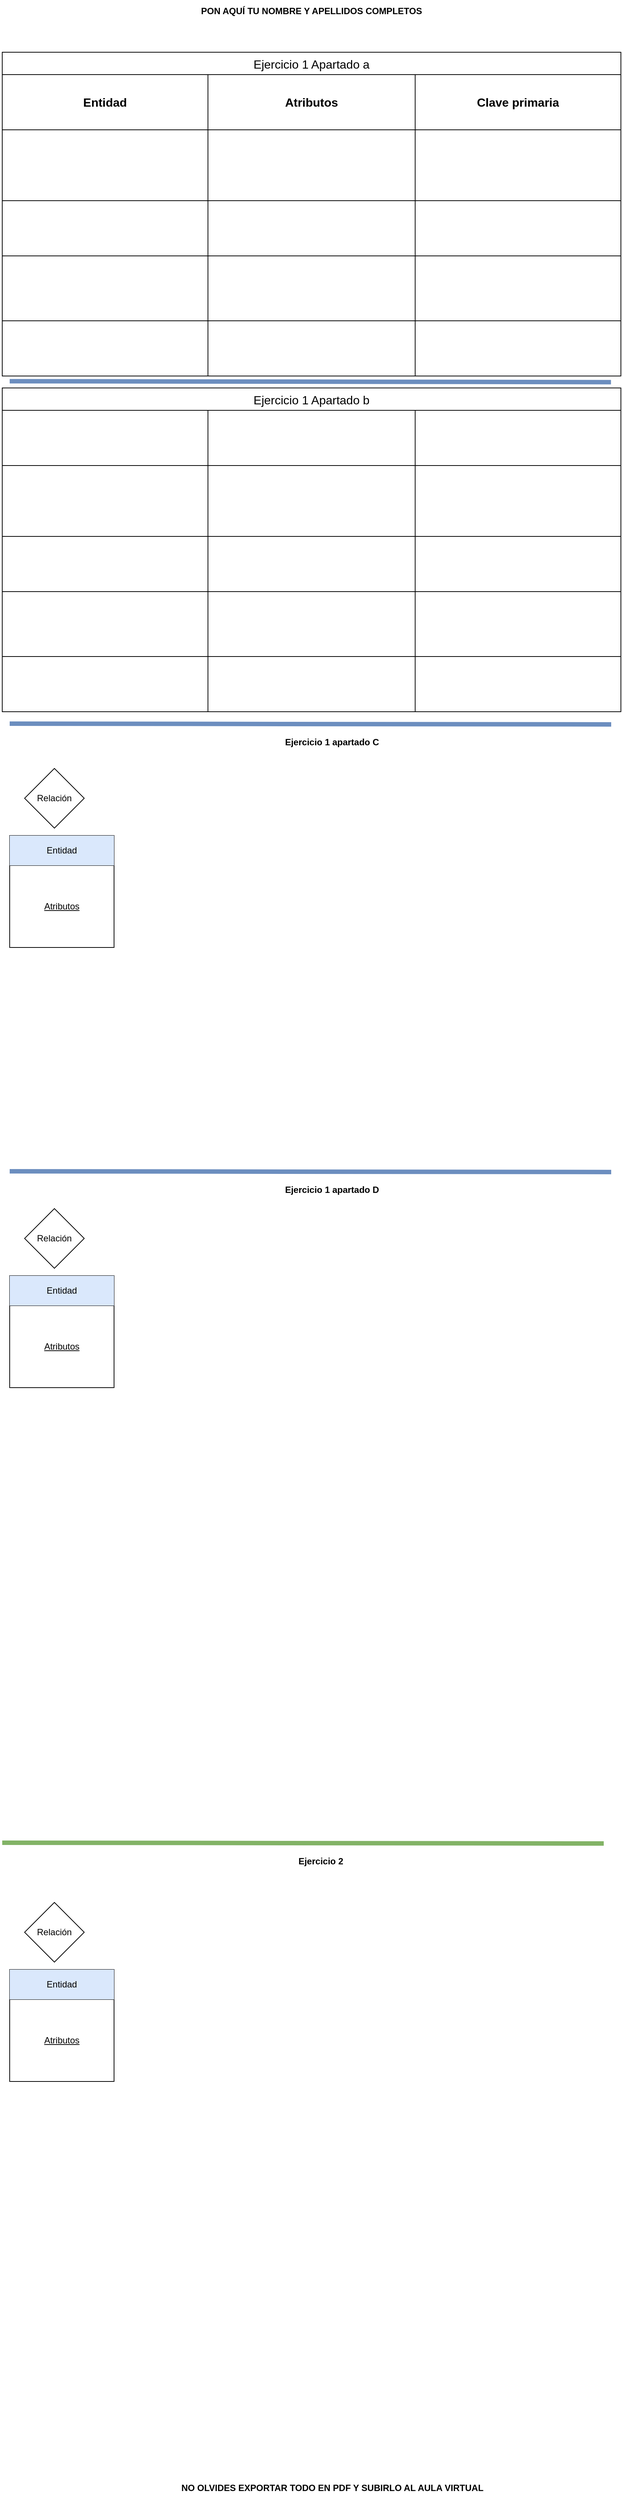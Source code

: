 <mxfile version="24.7.17">
  <diagram name="Page-1" id="x6FNjm6DMiGuksejZ98N">
    <mxGraphModel dx="1434" dy="755" grid="1" gridSize="10" guides="1" tooltips="1" connect="1" arrows="1" fold="1" page="1" pageScale="1" pageWidth="850" pageHeight="1100" math="0" shadow="0">
      <root>
        <mxCell id="0" />
        <mxCell id="1" parent="0" />
        <mxCell id="x54wOhMbI9CH0eO8ZWnR-1" value="Ejercicio 1 Apartado a" style="shape=table;startSize=30;container=1;collapsible=0;childLayout=tableLayout;strokeColor=default;fontSize=16;" parent="1" vertex="1">
          <mxGeometry x="10" y="120" width="830" height="434" as="geometry" />
        </mxCell>
        <mxCell id="x54wOhMbI9CH0eO8ZWnR-2" value="" style="shape=tableRow;horizontal=0;startSize=0;swimlaneHead=0;swimlaneBody=0;strokeColor=inherit;top=0;left=0;bottom=0;right=0;collapsible=0;dropTarget=0;fillColor=none;points=[[0,0.5],[1,0.5]];portConstraint=eastwest;fontSize=16;" parent="x54wOhMbI9CH0eO8ZWnR-1" vertex="1">
          <mxGeometry y="30" width="830" height="74" as="geometry" />
        </mxCell>
        <mxCell id="x54wOhMbI9CH0eO8ZWnR-3" value="Entidad" style="shape=partialRectangle;html=1;whiteSpace=wrap;connectable=0;strokeColor=inherit;overflow=hidden;fillColor=none;top=0;left=0;bottom=0;right=0;pointerEvents=1;fontSize=16;fontStyle=1" parent="x54wOhMbI9CH0eO8ZWnR-2" vertex="1">
          <mxGeometry width="276" height="74" as="geometry">
            <mxRectangle width="276" height="74" as="alternateBounds" />
          </mxGeometry>
        </mxCell>
        <mxCell id="x54wOhMbI9CH0eO8ZWnR-4" value="Atributos" style="shape=partialRectangle;html=1;whiteSpace=wrap;connectable=0;strokeColor=inherit;overflow=hidden;fillColor=none;top=0;left=0;bottom=0;right=0;pointerEvents=1;fontSize=16;fontStyle=1" parent="x54wOhMbI9CH0eO8ZWnR-2" vertex="1">
          <mxGeometry x="276" width="278" height="74" as="geometry">
            <mxRectangle width="278" height="74" as="alternateBounds" />
          </mxGeometry>
        </mxCell>
        <mxCell id="x54wOhMbI9CH0eO8ZWnR-5" value="Clave primaria" style="shape=partialRectangle;html=1;whiteSpace=wrap;connectable=0;strokeColor=inherit;overflow=hidden;fillColor=none;top=0;left=0;bottom=0;right=0;pointerEvents=1;fontSize=16;fontStyle=1" parent="x54wOhMbI9CH0eO8ZWnR-2" vertex="1">
          <mxGeometry x="554" width="276" height="74" as="geometry">
            <mxRectangle width="276" height="74" as="alternateBounds" />
          </mxGeometry>
        </mxCell>
        <mxCell id="x54wOhMbI9CH0eO8ZWnR-6" value="" style="shape=tableRow;horizontal=0;startSize=0;swimlaneHead=0;swimlaneBody=0;strokeColor=inherit;top=0;left=0;bottom=0;right=0;collapsible=0;dropTarget=0;fillColor=none;points=[[0,0.5],[1,0.5]];portConstraint=eastwest;fontSize=16;" parent="x54wOhMbI9CH0eO8ZWnR-1" vertex="1">
          <mxGeometry y="104" width="830" height="95" as="geometry" />
        </mxCell>
        <mxCell id="x54wOhMbI9CH0eO8ZWnR-7" value="" style="shape=partialRectangle;html=1;whiteSpace=wrap;connectable=0;strokeColor=inherit;overflow=hidden;fillColor=none;top=0;left=0;bottom=0;right=0;pointerEvents=1;fontSize=16;" parent="x54wOhMbI9CH0eO8ZWnR-6" vertex="1">
          <mxGeometry width="276" height="95" as="geometry">
            <mxRectangle width="276" height="95" as="alternateBounds" />
          </mxGeometry>
        </mxCell>
        <mxCell id="x54wOhMbI9CH0eO8ZWnR-8" value="" style="shape=partialRectangle;html=1;whiteSpace=wrap;connectable=0;strokeColor=inherit;overflow=hidden;fillColor=none;top=0;left=0;bottom=0;right=0;pointerEvents=1;fontSize=16;" parent="x54wOhMbI9CH0eO8ZWnR-6" vertex="1">
          <mxGeometry x="276" width="278" height="95" as="geometry">
            <mxRectangle width="278" height="95" as="alternateBounds" />
          </mxGeometry>
        </mxCell>
        <mxCell id="x54wOhMbI9CH0eO8ZWnR-9" value="" style="shape=partialRectangle;html=1;whiteSpace=wrap;connectable=0;strokeColor=inherit;overflow=hidden;fillColor=none;top=0;left=0;bottom=0;right=0;pointerEvents=1;fontSize=16;" parent="x54wOhMbI9CH0eO8ZWnR-6" vertex="1">
          <mxGeometry x="554" width="276" height="95" as="geometry">
            <mxRectangle width="276" height="95" as="alternateBounds" />
          </mxGeometry>
        </mxCell>
        <mxCell id="x54wOhMbI9CH0eO8ZWnR-10" value="" style="shape=tableRow;horizontal=0;startSize=0;swimlaneHead=0;swimlaneBody=0;strokeColor=inherit;top=0;left=0;bottom=0;right=0;collapsible=0;dropTarget=0;fillColor=none;points=[[0,0.5],[1,0.5]];portConstraint=eastwest;fontSize=16;" parent="x54wOhMbI9CH0eO8ZWnR-1" vertex="1">
          <mxGeometry y="199" width="830" height="74" as="geometry" />
        </mxCell>
        <mxCell id="x54wOhMbI9CH0eO8ZWnR-11" value="" style="shape=partialRectangle;html=1;whiteSpace=wrap;connectable=0;strokeColor=inherit;overflow=hidden;fillColor=none;top=0;left=0;bottom=0;right=0;pointerEvents=1;fontSize=16;" parent="x54wOhMbI9CH0eO8ZWnR-10" vertex="1">
          <mxGeometry width="276" height="74" as="geometry">
            <mxRectangle width="276" height="74" as="alternateBounds" />
          </mxGeometry>
        </mxCell>
        <mxCell id="x54wOhMbI9CH0eO8ZWnR-12" value="" style="shape=partialRectangle;html=1;whiteSpace=wrap;connectable=0;strokeColor=inherit;overflow=hidden;fillColor=none;top=0;left=0;bottom=0;right=0;pointerEvents=1;fontSize=16;" parent="x54wOhMbI9CH0eO8ZWnR-10" vertex="1">
          <mxGeometry x="276" width="278" height="74" as="geometry">
            <mxRectangle width="278" height="74" as="alternateBounds" />
          </mxGeometry>
        </mxCell>
        <mxCell id="x54wOhMbI9CH0eO8ZWnR-13" value="" style="shape=partialRectangle;html=1;whiteSpace=wrap;connectable=0;strokeColor=inherit;overflow=hidden;fillColor=none;top=0;left=0;bottom=0;right=0;pointerEvents=1;fontSize=16;" parent="x54wOhMbI9CH0eO8ZWnR-10" vertex="1">
          <mxGeometry x="554" width="276" height="74" as="geometry">
            <mxRectangle width="276" height="74" as="alternateBounds" />
          </mxGeometry>
        </mxCell>
        <mxCell id="x54wOhMbI9CH0eO8ZWnR-14" style="shape=tableRow;horizontal=0;startSize=0;swimlaneHead=0;swimlaneBody=0;strokeColor=inherit;top=0;left=0;bottom=0;right=0;collapsible=0;dropTarget=0;fillColor=none;points=[[0,0.5],[1,0.5]];portConstraint=eastwest;fontSize=16;" parent="x54wOhMbI9CH0eO8ZWnR-1" vertex="1">
          <mxGeometry y="273" width="830" height="87" as="geometry" />
        </mxCell>
        <mxCell id="x54wOhMbI9CH0eO8ZWnR-15" value="" style="shape=partialRectangle;html=1;whiteSpace=wrap;connectable=0;strokeColor=inherit;overflow=hidden;fillColor=none;top=0;left=0;bottom=0;right=0;pointerEvents=1;fontSize=16;" parent="x54wOhMbI9CH0eO8ZWnR-14" vertex="1">
          <mxGeometry width="276" height="87" as="geometry">
            <mxRectangle width="276" height="87" as="alternateBounds" />
          </mxGeometry>
        </mxCell>
        <mxCell id="x54wOhMbI9CH0eO8ZWnR-16" value="" style="shape=partialRectangle;html=1;whiteSpace=wrap;connectable=0;strokeColor=inherit;overflow=hidden;fillColor=none;top=0;left=0;bottom=0;right=0;pointerEvents=1;fontSize=16;" parent="x54wOhMbI9CH0eO8ZWnR-14" vertex="1">
          <mxGeometry x="276" width="278" height="87" as="geometry">
            <mxRectangle width="278" height="87" as="alternateBounds" />
          </mxGeometry>
        </mxCell>
        <mxCell id="x54wOhMbI9CH0eO8ZWnR-17" value="" style="shape=partialRectangle;html=1;whiteSpace=wrap;connectable=0;strokeColor=inherit;overflow=hidden;fillColor=none;top=0;left=0;bottom=0;right=0;pointerEvents=1;fontSize=16;" parent="x54wOhMbI9CH0eO8ZWnR-14" vertex="1">
          <mxGeometry x="554" width="276" height="87" as="geometry">
            <mxRectangle width="276" height="87" as="alternateBounds" />
          </mxGeometry>
        </mxCell>
        <mxCell id="x54wOhMbI9CH0eO8ZWnR-19" style="shape=tableRow;horizontal=0;startSize=0;swimlaneHead=0;swimlaneBody=0;strokeColor=inherit;top=0;left=0;bottom=0;right=0;collapsible=0;dropTarget=0;fillColor=none;points=[[0,0.5],[1,0.5]];portConstraint=eastwest;fontSize=16;" parent="x54wOhMbI9CH0eO8ZWnR-1" vertex="1">
          <mxGeometry y="360" width="830" height="74" as="geometry" />
        </mxCell>
        <mxCell id="x54wOhMbI9CH0eO8ZWnR-20" value="" style="shape=partialRectangle;html=1;whiteSpace=wrap;connectable=0;strokeColor=inherit;overflow=hidden;fillColor=none;top=0;left=0;bottom=0;right=0;pointerEvents=1;fontSize=16;" parent="x54wOhMbI9CH0eO8ZWnR-19" vertex="1">
          <mxGeometry width="276" height="74" as="geometry">
            <mxRectangle width="276" height="74" as="alternateBounds" />
          </mxGeometry>
        </mxCell>
        <mxCell id="x54wOhMbI9CH0eO8ZWnR-21" value="" style="shape=partialRectangle;html=1;whiteSpace=wrap;connectable=0;strokeColor=inherit;overflow=hidden;fillColor=none;top=0;left=0;bottom=0;right=0;pointerEvents=1;fontSize=16;" parent="x54wOhMbI9CH0eO8ZWnR-19" vertex="1">
          <mxGeometry x="276" width="278" height="74" as="geometry">
            <mxRectangle width="278" height="74" as="alternateBounds" />
          </mxGeometry>
        </mxCell>
        <mxCell id="x54wOhMbI9CH0eO8ZWnR-22" value="" style="shape=partialRectangle;html=1;whiteSpace=wrap;connectable=0;strokeColor=inherit;overflow=hidden;fillColor=none;top=0;left=0;bottom=0;right=0;pointerEvents=1;fontSize=16;" parent="x54wOhMbI9CH0eO8ZWnR-19" vertex="1">
          <mxGeometry x="554" width="276" height="74" as="geometry">
            <mxRectangle width="276" height="74" as="alternateBounds" />
          </mxGeometry>
        </mxCell>
        <mxCell id="x54wOhMbI9CH0eO8ZWnR-23" value="Ejercicio 1 Apartado b" style="shape=table;startSize=30;container=1;collapsible=0;childLayout=tableLayout;strokeColor=default;fontSize=16;" parent="1" vertex="1">
          <mxGeometry x="10" y="570" width="830" height="434" as="geometry" />
        </mxCell>
        <mxCell id="x54wOhMbI9CH0eO8ZWnR-24" value="" style="shape=tableRow;horizontal=0;startSize=0;swimlaneHead=0;swimlaneBody=0;strokeColor=inherit;top=0;left=0;bottom=0;right=0;collapsible=0;dropTarget=0;fillColor=none;points=[[0,0.5],[1,0.5]];portConstraint=eastwest;fontSize=16;" parent="x54wOhMbI9CH0eO8ZWnR-23" vertex="1">
          <mxGeometry y="30" width="830" height="74" as="geometry" />
        </mxCell>
        <mxCell id="x54wOhMbI9CH0eO8ZWnR-25" value="" style="shape=partialRectangle;html=1;whiteSpace=wrap;connectable=0;strokeColor=inherit;overflow=hidden;fillColor=none;top=0;left=0;bottom=0;right=0;pointerEvents=1;fontSize=16;fontStyle=1" parent="x54wOhMbI9CH0eO8ZWnR-24" vertex="1">
          <mxGeometry width="276" height="74" as="geometry">
            <mxRectangle width="276" height="74" as="alternateBounds" />
          </mxGeometry>
        </mxCell>
        <mxCell id="x54wOhMbI9CH0eO8ZWnR-26" value="" style="shape=partialRectangle;html=1;whiteSpace=wrap;connectable=0;strokeColor=inherit;overflow=hidden;fillColor=none;top=0;left=0;bottom=0;right=0;pointerEvents=1;fontSize=16;fontStyle=1" parent="x54wOhMbI9CH0eO8ZWnR-24" vertex="1">
          <mxGeometry x="276" width="278" height="74" as="geometry">
            <mxRectangle width="278" height="74" as="alternateBounds" />
          </mxGeometry>
        </mxCell>
        <mxCell id="x54wOhMbI9CH0eO8ZWnR-27" value="" style="shape=partialRectangle;html=1;whiteSpace=wrap;connectable=0;strokeColor=inherit;overflow=hidden;fillColor=none;top=0;left=0;bottom=0;right=0;pointerEvents=1;fontSize=16;fontStyle=1" parent="x54wOhMbI9CH0eO8ZWnR-24" vertex="1">
          <mxGeometry x="554" width="276" height="74" as="geometry">
            <mxRectangle width="276" height="74" as="alternateBounds" />
          </mxGeometry>
        </mxCell>
        <mxCell id="x54wOhMbI9CH0eO8ZWnR-28" value="" style="shape=tableRow;horizontal=0;startSize=0;swimlaneHead=0;swimlaneBody=0;strokeColor=inherit;top=0;left=0;bottom=0;right=0;collapsible=0;dropTarget=0;fillColor=none;points=[[0,0.5],[1,0.5]];portConstraint=eastwest;fontSize=16;" parent="x54wOhMbI9CH0eO8ZWnR-23" vertex="1">
          <mxGeometry y="104" width="830" height="95" as="geometry" />
        </mxCell>
        <mxCell id="x54wOhMbI9CH0eO8ZWnR-29" value="" style="shape=partialRectangle;html=1;whiteSpace=wrap;connectable=0;strokeColor=inherit;overflow=hidden;fillColor=none;top=0;left=0;bottom=0;right=0;pointerEvents=1;fontSize=16;" parent="x54wOhMbI9CH0eO8ZWnR-28" vertex="1">
          <mxGeometry width="276" height="95" as="geometry">
            <mxRectangle width="276" height="95" as="alternateBounds" />
          </mxGeometry>
        </mxCell>
        <mxCell id="x54wOhMbI9CH0eO8ZWnR-30" value="" style="shape=partialRectangle;html=1;whiteSpace=wrap;connectable=0;strokeColor=inherit;overflow=hidden;fillColor=none;top=0;left=0;bottom=0;right=0;pointerEvents=1;fontSize=16;" parent="x54wOhMbI9CH0eO8ZWnR-28" vertex="1">
          <mxGeometry x="276" width="278" height="95" as="geometry">
            <mxRectangle width="278" height="95" as="alternateBounds" />
          </mxGeometry>
        </mxCell>
        <mxCell id="x54wOhMbI9CH0eO8ZWnR-31" value="" style="shape=partialRectangle;html=1;whiteSpace=wrap;connectable=0;strokeColor=inherit;overflow=hidden;fillColor=none;top=0;left=0;bottom=0;right=0;pointerEvents=1;fontSize=16;" parent="x54wOhMbI9CH0eO8ZWnR-28" vertex="1">
          <mxGeometry x="554" width="276" height="95" as="geometry">
            <mxRectangle width="276" height="95" as="alternateBounds" />
          </mxGeometry>
        </mxCell>
        <mxCell id="x54wOhMbI9CH0eO8ZWnR-32" value="" style="shape=tableRow;horizontal=0;startSize=0;swimlaneHead=0;swimlaneBody=0;strokeColor=inherit;top=0;left=0;bottom=0;right=0;collapsible=0;dropTarget=0;fillColor=none;points=[[0,0.5],[1,0.5]];portConstraint=eastwest;fontSize=16;" parent="x54wOhMbI9CH0eO8ZWnR-23" vertex="1">
          <mxGeometry y="199" width="830" height="74" as="geometry" />
        </mxCell>
        <mxCell id="x54wOhMbI9CH0eO8ZWnR-33" value="" style="shape=partialRectangle;html=1;whiteSpace=wrap;connectable=0;strokeColor=inherit;overflow=hidden;fillColor=none;top=0;left=0;bottom=0;right=0;pointerEvents=1;fontSize=16;" parent="x54wOhMbI9CH0eO8ZWnR-32" vertex="1">
          <mxGeometry width="276" height="74" as="geometry">
            <mxRectangle width="276" height="74" as="alternateBounds" />
          </mxGeometry>
        </mxCell>
        <mxCell id="x54wOhMbI9CH0eO8ZWnR-34" value="" style="shape=partialRectangle;html=1;whiteSpace=wrap;connectable=0;strokeColor=inherit;overflow=hidden;fillColor=none;top=0;left=0;bottom=0;right=0;pointerEvents=1;fontSize=16;" parent="x54wOhMbI9CH0eO8ZWnR-32" vertex="1">
          <mxGeometry x="276" width="278" height="74" as="geometry">
            <mxRectangle width="278" height="74" as="alternateBounds" />
          </mxGeometry>
        </mxCell>
        <mxCell id="x54wOhMbI9CH0eO8ZWnR-35" value="" style="shape=partialRectangle;html=1;whiteSpace=wrap;connectable=0;strokeColor=inherit;overflow=hidden;fillColor=none;top=0;left=0;bottom=0;right=0;pointerEvents=1;fontSize=16;" parent="x54wOhMbI9CH0eO8ZWnR-32" vertex="1">
          <mxGeometry x="554" width="276" height="74" as="geometry">
            <mxRectangle width="276" height="74" as="alternateBounds" />
          </mxGeometry>
        </mxCell>
        <mxCell id="x54wOhMbI9CH0eO8ZWnR-36" style="shape=tableRow;horizontal=0;startSize=0;swimlaneHead=0;swimlaneBody=0;strokeColor=inherit;top=0;left=0;bottom=0;right=0;collapsible=0;dropTarget=0;fillColor=none;points=[[0,0.5],[1,0.5]];portConstraint=eastwest;fontSize=16;" parent="x54wOhMbI9CH0eO8ZWnR-23" vertex="1">
          <mxGeometry y="273" width="830" height="87" as="geometry" />
        </mxCell>
        <mxCell id="x54wOhMbI9CH0eO8ZWnR-37" value="" style="shape=partialRectangle;html=1;whiteSpace=wrap;connectable=0;strokeColor=inherit;overflow=hidden;fillColor=none;top=0;left=0;bottom=0;right=0;pointerEvents=1;fontSize=16;" parent="x54wOhMbI9CH0eO8ZWnR-36" vertex="1">
          <mxGeometry width="276" height="87" as="geometry">
            <mxRectangle width="276" height="87" as="alternateBounds" />
          </mxGeometry>
        </mxCell>
        <mxCell id="x54wOhMbI9CH0eO8ZWnR-38" value="" style="shape=partialRectangle;html=1;whiteSpace=wrap;connectable=0;strokeColor=inherit;overflow=hidden;fillColor=none;top=0;left=0;bottom=0;right=0;pointerEvents=1;fontSize=16;" parent="x54wOhMbI9CH0eO8ZWnR-36" vertex="1">
          <mxGeometry x="276" width="278" height="87" as="geometry">
            <mxRectangle width="278" height="87" as="alternateBounds" />
          </mxGeometry>
        </mxCell>
        <mxCell id="x54wOhMbI9CH0eO8ZWnR-39" value="" style="shape=partialRectangle;html=1;whiteSpace=wrap;connectable=0;strokeColor=inherit;overflow=hidden;fillColor=none;top=0;left=0;bottom=0;right=0;pointerEvents=1;fontSize=16;" parent="x54wOhMbI9CH0eO8ZWnR-36" vertex="1">
          <mxGeometry x="554" width="276" height="87" as="geometry">
            <mxRectangle width="276" height="87" as="alternateBounds" />
          </mxGeometry>
        </mxCell>
        <mxCell id="x54wOhMbI9CH0eO8ZWnR-40" style="shape=tableRow;horizontal=0;startSize=0;swimlaneHead=0;swimlaneBody=0;strokeColor=inherit;top=0;left=0;bottom=0;right=0;collapsible=0;dropTarget=0;fillColor=none;points=[[0,0.5],[1,0.5]];portConstraint=eastwest;fontSize=16;" parent="x54wOhMbI9CH0eO8ZWnR-23" vertex="1">
          <mxGeometry y="360" width="830" height="74" as="geometry" />
        </mxCell>
        <mxCell id="x54wOhMbI9CH0eO8ZWnR-41" value="" style="shape=partialRectangle;html=1;whiteSpace=wrap;connectable=0;strokeColor=inherit;overflow=hidden;fillColor=none;top=0;left=0;bottom=0;right=0;pointerEvents=1;fontSize=16;" parent="x54wOhMbI9CH0eO8ZWnR-40" vertex="1">
          <mxGeometry width="276" height="74" as="geometry">
            <mxRectangle width="276" height="74" as="alternateBounds" />
          </mxGeometry>
        </mxCell>
        <mxCell id="x54wOhMbI9CH0eO8ZWnR-42" value="" style="shape=partialRectangle;html=1;whiteSpace=wrap;connectable=0;strokeColor=inherit;overflow=hidden;fillColor=none;top=0;left=0;bottom=0;right=0;pointerEvents=1;fontSize=16;" parent="x54wOhMbI9CH0eO8ZWnR-40" vertex="1">
          <mxGeometry x="276" width="278" height="74" as="geometry">
            <mxRectangle width="278" height="74" as="alternateBounds" />
          </mxGeometry>
        </mxCell>
        <mxCell id="x54wOhMbI9CH0eO8ZWnR-43" value="" style="shape=partialRectangle;html=1;whiteSpace=wrap;connectable=0;strokeColor=inherit;overflow=hidden;fillColor=none;top=0;left=0;bottom=0;right=0;pointerEvents=1;fontSize=16;" parent="x54wOhMbI9CH0eO8ZWnR-40" vertex="1">
          <mxGeometry x="554" width="276" height="74" as="geometry">
            <mxRectangle width="276" height="74" as="alternateBounds" />
          </mxGeometry>
        </mxCell>
        <mxCell id="x54wOhMbI9CH0eO8ZWnR-44" value="" style="endArrow=none;html=1;rounded=0;entryX=0.984;entryY=-0.018;entryDx=0;entryDy=0;entryPerimeter=0;fillColor=#dae8fc;strokeColor=#6c8ebf;strokeWidth=6;" parent="1" target="x54wOhMbI9CH0eO8ZWnR-23" edge="1">
          <mxGeometry width="50" height="50" relative="1" as="geometry">
            <mxPoint x="20" y="561" as="sourcePoint" />
            <mxPoint x="450" y="710" as="targetPoint" />
          </mxGeometry>
        </mxCell>
        <mxCell id="x54wOhMbI9CH0eO8ZWnR-45" value="" style="endArrow=none;html=1;rounded=0;entryX=0.984;entryY=-0.018;entryDx=0;entryDy=0;entryPerimeter=0;fillColor=#dae8fc;strokeColor=#6c8ebf;strokeWidth=6;" parent="1" edge="1">
          <mxGeometry width="50" height="50" relative="1" as="geometry">
            <mxPoint x="20" y="1020" as="sourcePoint" />
            <mxPoint x="827" y="1021" as="targetPoint" />
          </mxGeometry>
        </mxCell>
        <mxCell id="x54wOhMbI9CH0eO8ZWnR-47" value="&lt;b&gt;Ejercicio 1 apartado C&lt;/b&gt;" style="text;html=1;align=center;verticalAlign=middle;whiteSpace=wrap;rounded=0;" parent="1" vertex="1">
          <mxGeometry x="360" y="1030" width="185" height="30" as="geometry" />
        </mxCell>
        <mxCell id="x54wOhMbI9CH0eO8ZWnR-78" value="Relación" style="rhombus;whiteSpace=wrap;html=1;" parent="1" vertex="1">
          <mxGeometry x="40" y="1080" width="80" height="80" as="geometry" />
        </mxCell>
        <mxCell id="x54wOhMbI9CH0eO8ZWnR-99" value="" style="endArrow=none;html=1;rounded=0;entryX=0.984;entryY=-0.018;entryDx=0;entryDy=0;entryPerimeter=0;fillColor=#dae8fc;strokeColor=#6c8ebf;strokeWidth=6;" parent="1" edge="1">
          <mxGeometry width="50" height="50" relative="1" as="geometry">
            <mxPoint x="20" y="1620" as="sourcePoint" />
            <mxPoint x="827" y="1621" as="targetPoint" />
          </mxGeometry>
        </mxCell>
        <mxCell id="x54wOhMbI9CH0eO8ZWnR-100" value="&lt;b&gt;Ejercicio 1 apartado D&lt;/b&gt;" style="text;html=1;align=center;verticalAlign=middle;whiteSpace=wrap;rounded=0;" parent="1" vertex="1">
          <mxGeometry x="360" y="1630" width="185" height="30" as="geometry" />
        </mxCell>
        <mxCell id="x54wOhMbI9CH0eO8ZWnR-194" value="" style="endArrow=none;html=1;rounded=0;entryX=0.984;entryY=-0.018;entryDx=0;entryDy=0;entryPerimeter=0;fillColor=#d5e8d4;strokeColor=#82b366;strokeWidth=6;" parent="1" edge="1">
          <mxGeometry width="50" height="50" relative="1" as="geometry">
            <mxPoint x="10" y="2520" as="sourcePoint" />
            <mxPoint x="817" y="2521" as="targetPoint" />
          </mxGeometry>
        </mxCell>
        <mxCell id="x54wOhMbI9CH0eO8ZWnR-195" value="&lt;b&gt;Ejercicio 2&lt;/b&gt;" style="text;html=1;align=center;verticalAlign=middle;whiteSpace=wrap;rounded=0;" parent="1" vertex="1">
          <mxGeometry x="345" y="2530" width="185" height="30" as="geometry" />
        </mxCell>
        <mxCell id="6Elr8fg-dgbkOv0ImQVO-1" value="" style="shape=table;startSize=0;container=1;collapsible=0;childLayout=tableLayout;" vertex="1" parent="1">
          <mxGeometry x="20" y="1170" width="140" height="150" as="geometry" />
        </mxCell>
        <mxCell id="6Elr8fg-dgbkOv0ImQVO-2" value="" style="shape=tableRow;horizontal=0;startSize=0;swimlaneHead=0;swimlaneBody=0;strokeColor=inherit;top=0;left=0;bottom=0;right=0;collapsible=0;dropTarget=0;fillColor=none;points=[[0,0.5],[1,0.5]];portConstraint=eastwest;" vertex="1" parent="6Elr8fg-dgbkOv0ImQVO-1">
          <mxGeometry width="140" height="40" as="geometry" />
        </mxCell>
        <mxCell id="6Elr8fg-dgbkOv0ImQVO-3" value="Entidad" style="shape=partialRectangle;html=1;whiteSpace=wrap;connectable=0;strokeColor=#6c8ebf;overflow=hidden;fillColor=#dae8fc;top=0;left=0;bottom=0;right=0;pointerEvents=1;" vertex="1" parent="6Elr8fg-dgbkOv0ImQVO-2">
          <mxGeometry width="140" height="40" as="geometry">
            <mxRectangle width="140" height="40" as="alternateBounds" />
          </mxGeometry>
        </mxCell>
        <mxCell id="6Elr8fg-dgbkOv0ImQVO-4" value="" style="shape=tableRow;horizontal=0;startSize=0;swimlaneHead=0;swimlaneBody=0;strokeColor=inherit;top=0;left=0;bottom=0;right=0;collapsible=0;dropTarget=0;fillColor=none;points=[[0,0.5],[1,0.5]];portConstraint=eastwest;" vertex="1" parent="6Elr8fg-dgbkOv0ImQVO-1">
          <mxGeometry y="40" width="140" height="110" as="geometry" />
        </mxCell>
        <mxCell id="6Elr8fg-dgbkOv0ImQVO-5" value="&lt;u&gt;Atributos&lt;/u&gt;" style="shape=partialRectangle;html=1;whiteSpace=wrap;connectable=0;strokeColor=inherit;overflow=hidden;fillColor=none;top=0;left=0;bottom=0;right=0;pointerEvents=1;" vertex="1" parent="6Elr8fg-dgbkOv0ImQVO-4">
          <mxGeometry width="140" height="110" as="geometry">
            <mxRectangle width="140" height="110" as="alternateBounds" />
          </mxGeometry>
        </mxCell>
        <mxCell id="6Elr8fg-dgbkOv0ImQVO-6" value="Relación" style="rhombus;whiteSpace=wrap;html=1;" vertex="1" parent="1">
          <mxGeometry x="40" y="1670" width="80" height="80" as="geometry" />
        </mxCell>
        <mxCell id="6Elr8fg-dgbkOv0ImQVO-7" value="" style="shape=table;startSize=0;container=1;collapsible=0;childLayout=tableLayout;" vertex="1" parent="1">
          <mxGeometry x="20" y="1760" width="140" height="150" as="geometry" />
        </mxCell>
        <mxCell id="6Elr8fg-dgbkOv0ImQVO-8" value="" style="shape=tableRow;horizontal=0;startSize=0;swimlaneHead=0;swimlaneBody=0;strokeColor=inherit;top=0;left=0;bottom=0;right=0;collapsible=0;dropTarget=0;fillColor=none;points=[[0,0.5],[1,0.5]];portConstraint=eastwest;" vertex="1" parent="6Elr8fg-dgbkOv0ImQVO-7">
          <mxGeometry width="140" height="40" as="geometry" />
        </mxCell>
        <mxCell id="6Elr8fg-dgbkOv0ImQVO-9" value="Entidad" style="shape=partialRectangle;html=1;whiteSpace=wrap;connectable=0;strokeColor=#6c8ebf;overflow=hidden;fillColor=#dae8fc;top=0;left=0;bottom=0;right=0;pointerEvents=1;" vertex="1" parent="6Elr8fg-dgbkOv0ImQVO-8">
          <mxGeometry width="140" height="40" as="geometry">
            <mxRectangle width="140" height="40" as="alternateBounds" />
          </mxGeometry>
        </mxCell>
        <mxCell id="6Elr8fg-dgbkOv0ImQVO-10" value="" style="shape=tableRow;horizontal=0;startSize=0;swimlaneHead=0;swimlaneBody=0;strokeColor=inherit;top=0;left=0;bottom=0;right=0;collapsible=0;dropTarget=0;fillColor=none;points=[[0,0.5],[1,0.5]];portConstraint=eastwest;" vertex="1" parent="6Elr8fg-dgbkOv0ImQVO-7">
          <mxGeometry y="40" width="140" height="110" as="geometry" />
        </mxCell>
        <mxCell id="6Elr8fg-dgbkOv0ImQVO-11" value="&lt;u&gt;Atributos&lt;/u&gt;" style="shape=partialRectangle;html=1;whiteSpace=wrap;connectable=0;strokeColor=inherit;overflow=hidden;fillColor=none;top=0;left=0;bottom=0;right=0;pointerEvents=1;" vertex="1" parent="6Elr8fg-dgbkOv0ImQVO-10">
          <mxGeometry width="140" height="110" as="geometry">
            <mxRectangle width="140" height="110" as="alternateBounds" />
          </mxGeometry>
        </mxCell>
        <mxCell id="6Elr8fg-dgbkOv0ImQVO-12" value="Relación" style="rhombus;whiteSpace=wrap;html=1;" vertex="1" parent="1">
          <mxGeometry x="40" y="2600" width="80" height="80" as="geometry" />
        </mxCell>
        <mxCell id="6Elr8fg-dgbkOv0ImQVO-13" value="" style="shape=table;startSize=0;container=1;collapsible=0;childLayout=tableLayout;" vertex="1" parent="1">
          <mxGeometry x="20" y="2690" width="140" height="150" as="geometry" />
        </mxCell>
        <mxCell id="6Elr8fg-dgbkOv0ImQVO-14" value="" style="shape=tableRow;horizontal=0;startSize=0;swimlaneHead=0;swimlaneBody=0;strokeColor=inherit;top=0;left=0;bottom=0;right=0;collapsible=0;dropTarget=0;fillColor=none;points=[[0,0.5],[1,0.5]];portConstraint=eastwest;" vertex="1" parent="6Elr8fg-dgbkOv0ImQVO-13">
          <mxGeometry width="140" height="40" as="geometry" />
        </mxCell>
        <mxCell id="6Elr8fg-dgbkOv0ImQVO-15" value="Entidad" style="shape=partialRectangle;html=1;whiteSpace=wrap;connectable=0;strokeColor=#6c8ebf;overflow=hidden;fillColor=#dae8fc;top=0;left=0;bottom=0;right=0;pointerEvents=1;" vertex="1" parent="6Elr8fg-dgbkOv0ImQVO-14">
          <mxGeometry width="140" height="40" as="geometry">
            <mxRectangle width="140" height="40" as="alternateBounds" />
          </mxGeometry>
        </mxCell>
        <mxCell id="6Elr8fg-dgbkOv0ImQVO-16" value="" style="shape=tableRow;horizontal=0;startSize=0;swimlaneHead=0;swimlaneBody=0;strokeColor=inherit;top=0;left=0;bottom=0;right=0;collapsible=0;dropTarget=0;fillColor=none;points=[[0,0.5],[1,0.5]];portConstraint=eastwest;" vertex="1" parent="6Elr8fg-dgbkOv0ImQVO-13">
          <mxGeometry y="40" width="140" height="110" as="geometry" />
        </mxCell>
        <mxCell id="6Elr8fg-dgbkOv0ImQVO-17" value="&lt;u&gt;Atributos&lt;/u&gt;" style="shape=partialRectangle;html=1;whiteSpace=wrap;connectable=0;strokeColor=inherit;overflow=hidden;fillColor=none;top=0;left=0;bottom=0;right=0;pointerEvents=1;" vertex="1" parent="6Elr8fg-dgbkOv0ImQVO-16">
          <mxGeometry width="140" height="110" as="geometry">
            <mxRectangle width="140" height="110" as="alternateBounds" />
          </mxGeometry>
        </mxCell>
        <mxCell id="6Elr8fg-dgbkOv0ImQVO-19" value="&lt;b&gt;PON AQUÍ TU NOMBRE Y APELLIDOS COMPLETOS&lt;/b&gt;" style="text;html=1;align=center;verticalAlign=middle;whiteSpace=wrap;rounded=0;" vertex="1" parent="1">
          <mxGeometry x="215" y="50" width="420" height="30" as="geometry" />
        </mxCell>
        <mxCell id="6Elr8fg-dgbkOv0ImQVO-20" value="&lt;b&gt;NO OLVIDES EXPORTAR TODO EN PDF Y SUBIRLO AL AULA VIRTUAL&lt;/b&gt;" style="text;html=1;align=center;verticalAlign=middle;whiteSpace=wrap;rounded=0;" vertex="1" parent="1">
          <mxGeometry x="242.5" y="3370" width="420" height="30" as="geometry" />
        </mxCell>
      </root>
    </mxGraphModel>
  </diagram>
</mxfile>
